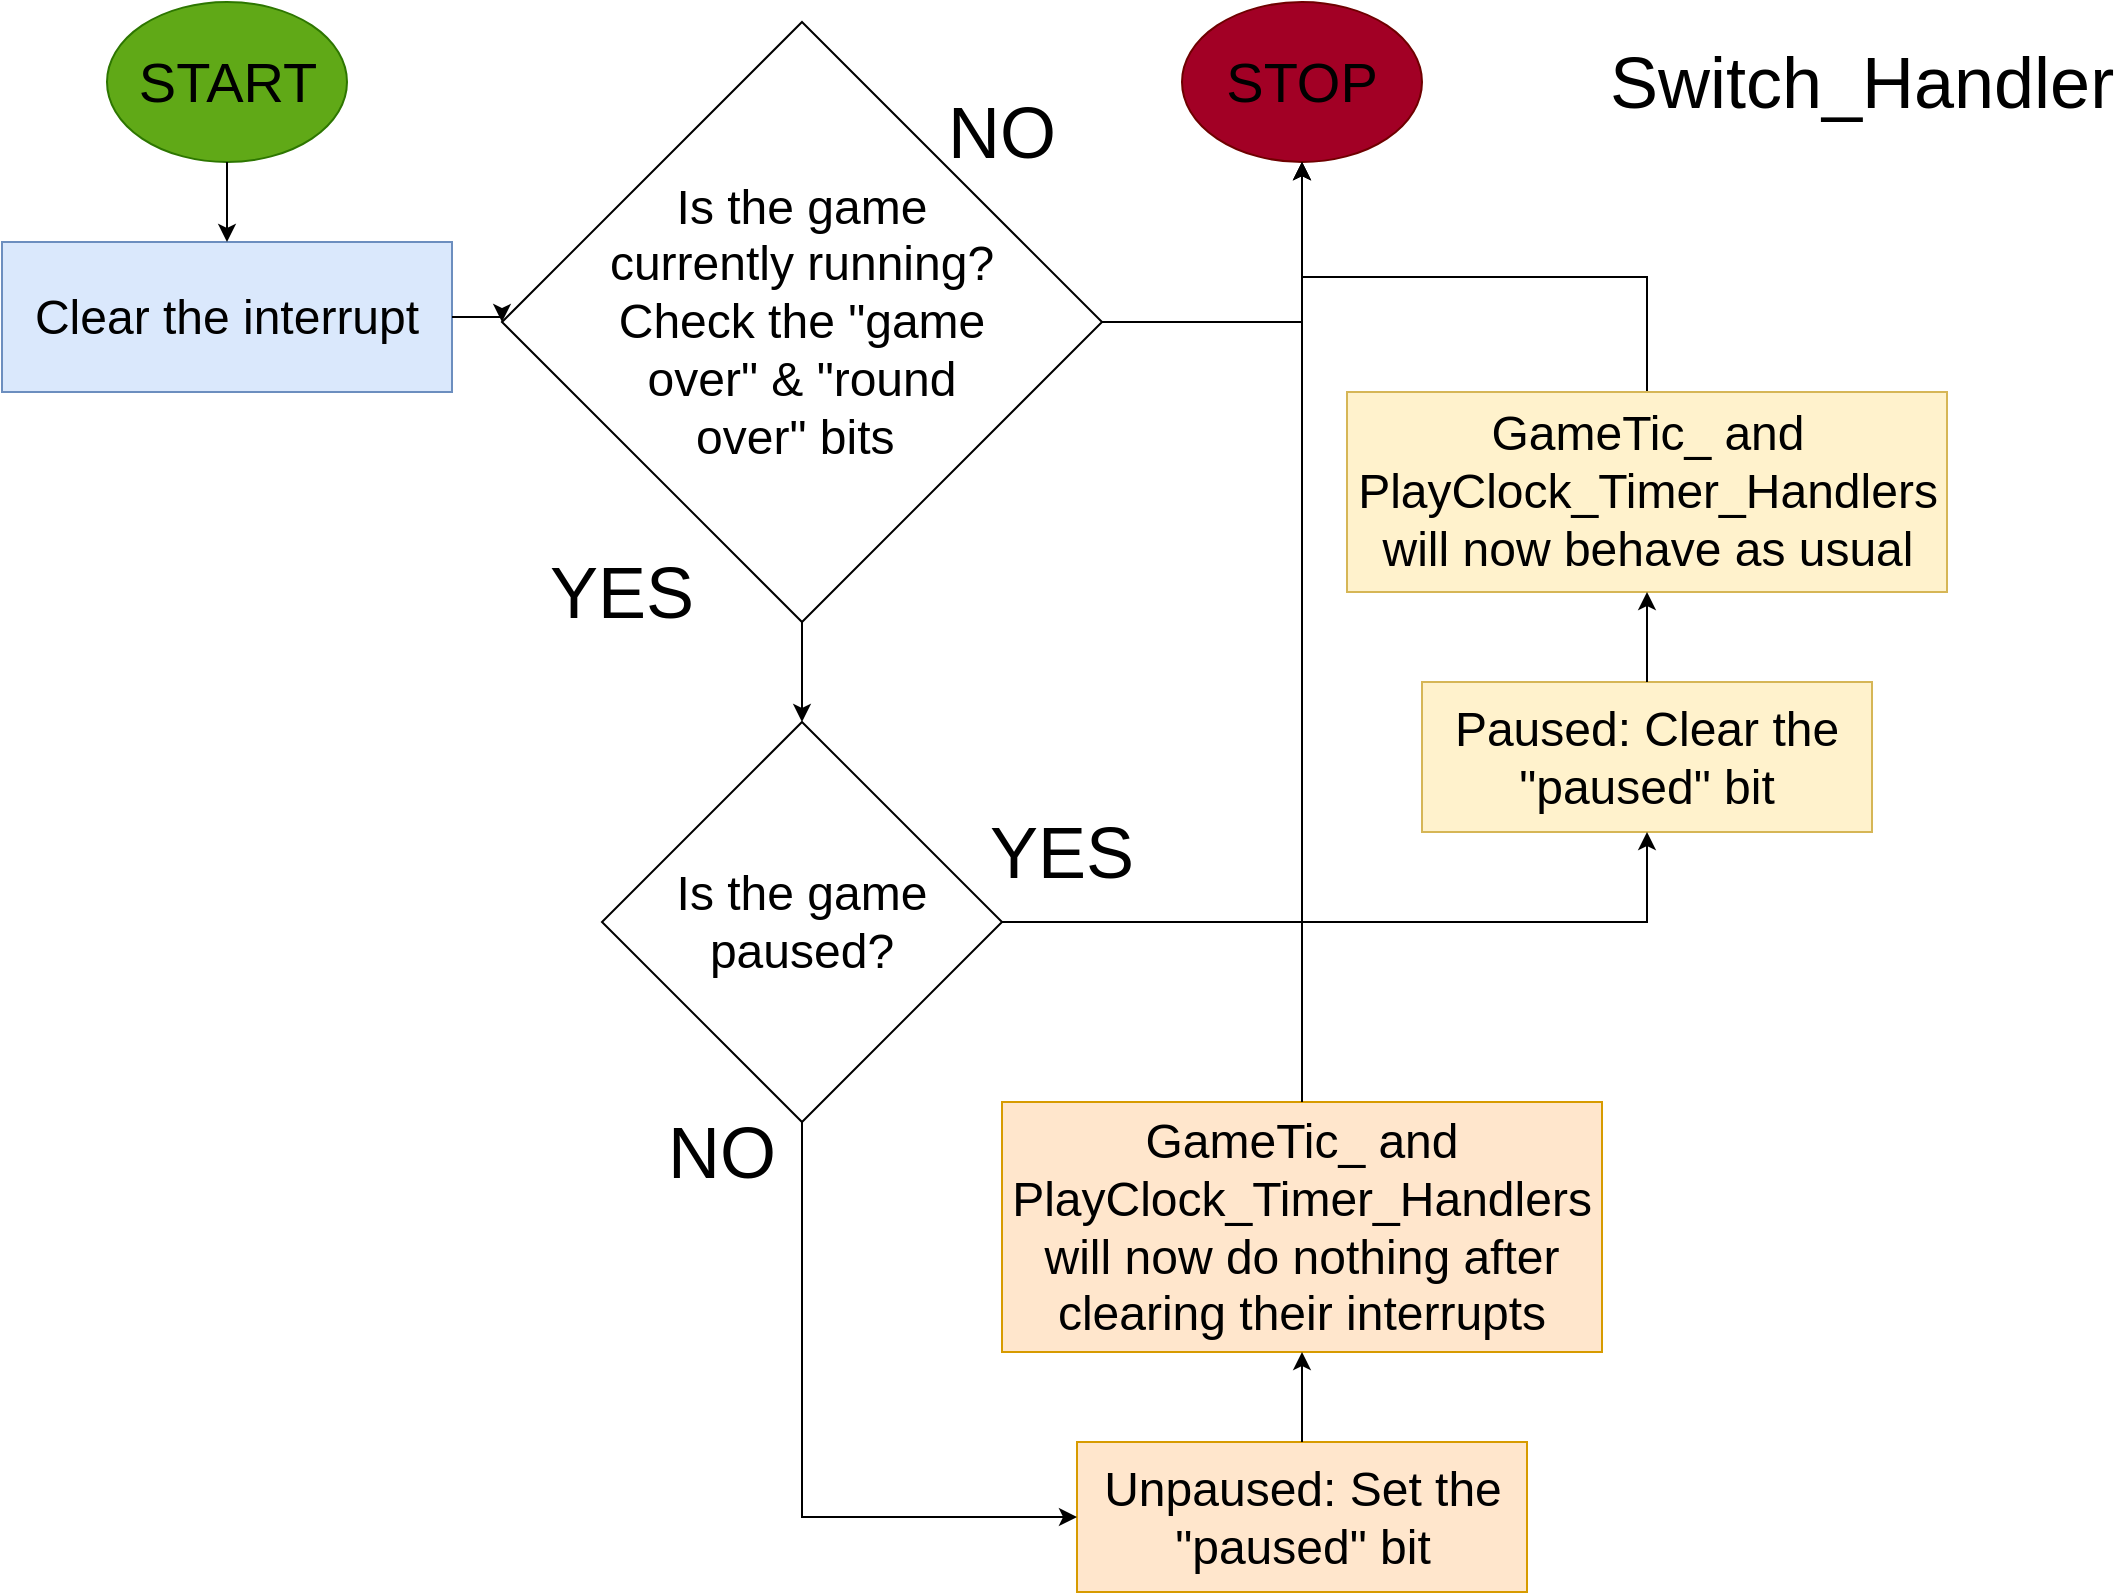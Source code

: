 <mxfile version="26.2.15">
  <diagram name="Page-1" id="Ra4zPqEsaDeOOubGr0Nf">
    <mxGraphModel dx="772" dy="501" grid="1" gridSize="10" guides="1" tooltips="1" connect="1" arrows="1" fold="1" page="1" pageScale="1" pageWidth="1100" pageHeight="850" math="0" shadow="0">
      <root>
        <mxCell id="0" />
        <mxCell id="1" parent="0" />
        <mxCell id="MHguxW8KFgHe8FZ1BcnZ-1" value="" style="group" vertex="1" connectable="0" parent="1">
          <mxGeometry x="52.5" width="120" height="80" as="geometry" />
        </mxCell>
        <mxCell id="MHguxW8KFgHe8FZ1BcnZ-2" value="" style="ellipse;whiteSpace=wrap;html=1;fillColor=#60a917;fontColor=#ffffff;strokeColor=#2D7600;" vertex="1" parent="MHguxW8KFgHe8FZ1BcnZ-1">
          <mxGeometry width="120" height="80" as="geometry" />
        </mxCell>
        <mxCell id="MHguxW8KFgHe8FZ1BcnZ-3" value="&lt;font style=&quot;font-size: 28px;&quot;&gt;START&lt;/font&gt;" style="text;html=1;align=center;verticalAlign=middle;whiteSpace=wrap;rounded=0;" vertex="1" parent="MHguxW8KFgHe8FZ1BcnZ-1">
          <mxGeometry x="30" y="25" width="60" height="30" as="geometry" />
        </mxCell>
        <mxCell id="MHguxW8KFgHe8FZ1BcnZ-4" value="&lt;font style=&quot;font-size: 36px;&quot;&gt;Switch_Handler&lt;/font&gt;" style="text;html=1;align=center;verticalAlign=middle;whiteSpace=wrap;rounded=0;" vertex="1" parent="1">
          <mxGeometry x="900" y="25" width="60" height="30" as="geometry" />
        </mxCell>
        <mxCell id="MHguxW8KFgHe8FZ1BcnZ-5" value="" style="group" vertex="1" connectable="0" parent="1">
          <mxGeometry y="120" width="225" height="75" as="geometry" />
        </mxCell>
        <mxCell id="MHguxW8KFgHe8FZ1BcnZ-6" value="" style="rounded=1;whiteSpace=wrap;html=1;" vertex="1" parent="MHguxW8KFgHe8FZ1BcnZ-5">
          <mxGeometry width="225" height="75" as="geometry" />
        </mxCell>
        <mxCell id="MHguxW8KFgHe8FZ1BcnZ-7" value="&lt;font style=&quot;font-size: 24px;&quot;&gt;Clear the interrupt&lt;/font&gt;" style="text;html=1;align=center;verticalAlign=middle;whiteSpace=wrap;rounded=0;fillColor=#dae8fc;strokeColor=#6c8ebf;" vertex="1" parent="MHguxW8KFgHe8FZ1BcnZ-5">
          <mxGeometry width="225" height="75" as="geometry" />
        </mxCell>
        <mxCell id="MHguxW8KFgHe8FZ1BcnZ-12" value="" style="group" vertex="1" connectable="0" parent="1">
          <mxGeometry x="250" y="10" width="300" height="300" as="geometry" />
        </mxCell>
        <mxCell id="MHguxW8KFgHe8FZ1BcnZ-13" value="" style="rhombus;whiteSpace=wrap;html=1;" vertex="1" parent="MHguxW8KFgHe8FZ1BcnZ-12">
          <mxGeometry width="300" height="300" as="geometry" />
        </mxCell>
        <mxCell id="MHguxW8KFgHe8FZ1BcnZ-14" value="&lt;span style=&quot;font-size: 24px;&quot;&gt;Is the game currently running?&lt;/span&gt;&lt;div&gt;&lt;span style=&quot;font-size: 24px;&quot;&gt;Check the &quot;game over&quot; &amp;amp; &quot;round over&quot; bits&amp;nbsp;&lt;/span&gt;&lt;/div&gt;" style="text;html=1;align=center;verticalAlign=middle;whiteSpace=wrap;rounded=0;" vertex="1" parent="MHguxW8KFgHe8FZ1BcnZ-12">
          <mxGeometry x="45" y="105" width="210" height="90" as="geometry" />
        </mxCell>
        <mxCell id="MHguxW8KFgHe8FZ1BcnZ-49" value="&lt;font style=&quot;font-size: 36px;&quot;&gt;YES&lt;/font&gt;" style="text;html=1;align=center;verticalAlign=middle;whiteSpace=wrap;rounded=0;" vertex="1" parent="MHguxW8KFgHe8FZ1BcnZ-12">
          <mxGeometry x="30" y="270" width="60" height="30" as="geometry" />
        </mxCell>
        <mxCell id="MHguxW8KFgHe8FZ1BcnZ-50" value="&lt;font style=&quot;font-size: 36px;&quot;&gt;NO&lt;/font&gt;" style="text;html=1;align=center;verticalAlign=middle;whiteSpace=wrap;rounded=0;" vertex="1" parent="MHguxW8KFgHe8FZ1BcnZ-12">
          <mxGeometry x="220" y="40" width="60" height="30" as="geometry" />
        </mxCell>
        <mxCell id="MHguxW8KFgHe8FZ1BcnZ-15" value="" style="group" vertex="1" connectable="0" parent="1">
          <mxGeometry x="590" y="-1.137e-13" width="120" height="80" as="geometry" />
        </mxCell>
        <mxCell id="MHguxW8KFgHe8FZ1BcnZ-16" value="" style="ellipse;whiteSpace=wrap;html=1;fillColor=#a20025;fontColor=#ffffff;strokeColor=#6F0000;" vertex="1" parent="MHguxW8KFgHe8FZ1BcnZ-15">
          <mxGeometry width="120" height="80" as="geometry" />
        </mxCell>
        <mxCell id="MHguxW8KFgHe8FZ1BcnZ-17" value="&lt;font style=&quot;font-size: 28px;&quot;&gt;STOP&lt;/font&gt;" style="text;html=1;align=center;verticalAlign=middle;whiteSpace=wrap;rounded=0;" vertex="1" parent="MHguxW8KFgHe8FZ1BcnZ-15">
          <mxGeometry x="30" y="25" width="60" height="30" as="geometry" />
        </mxCell>
        <mxCell id="MHguxW8KFgHe8FZ1BcnZ-18" value="" style="group" vertex="1" connectable="0" parent="1">
          <mxGeometry x="300" y="360" width="200" height="200" as="geometry" />
        </mxCell>
        <mxCell id="MHguxW8KFgHe8FZ1BcnZ-19" value="" style="rhombus;whiteSpace=wrap;html=1;" vertex="1" parent="MHguxW8KFgHe8FZ1BcnZ-18">
          <mxGeometry width="200" height="200" as="geometry" />
        </mxCell>
        <mxCell id="MHguxW8KFgHe8FZ1BcnZ-20" value="&lt;span style=&quot;font-size: 24px;&quot;&gt;Is the game paused?&lt;/span&gt;" style="text;html=1;align=center;verticalAlign=middle;whiteSpace=wrap;rounded=0;" vertex="1" parent="MHguxW8KFgHe8FZ1BcnZ-18">
          <mxGeometry x="30" y="70" width="140" height="60" as="geometry" />
        </mxCell>
        <mxCell id="MHguxW8KFgHe8FZ1BcnZ-24" value="" style="group" vertex="1" connectable="0" parent="1">
          <mxGeometry x="500" y="550" width="300" height="125" as="geometry" />
        </mxCell>
        <mxCell id="MHguxW8KFgHe8FZ1BcnZ-25" value="" style="rounded=1;whiteSpace=wrap;html=1;" vertex="1" parent="MHguxW8KFgHe8FZ1BcnZ-24">
          <mxGeometry width="300" height="125" as="geometry" />
        </mxCell>
        <mxCell id="MHguxW8KFgHe8FZ1BcnZ-26" value="&lt;font style=&quot;font-size: 24px;&quot;&gt;GameTic_ and PlayClock_Timer_Handlers will now do nothing after clearing their interrupts&lt;/font&gt;" style="text;html=1;align=center;verticalAlign=middle;whiteSpace=wrap;rounded=0;fillColor=#ffe6cc;strokeColor=#d79b00;" vertex="1" parent="MHguxW8KFgHe8FZ1BcnZ-24">
          <mxGeometry width="300" height="125" as="geometry" />
        </mxCell>
        <mxCell id="MHguxW8KFgHe8FZ1BcnZ-47" style="edgeStyle=orthogonalEdgeStyle;rounded=0;orthogonalLoop=1;jettySize=auto;html=1;exitX=0.5;exitY=0;exitDx=0;exitDy=0;entryX=0.5;entryY=1;entryDx=0;entryDy=0;" edge="1" parent="1" source="MHguxW8KFgHe8FZ1BcnZ-32" target="MHguxW8KFgHe8FZ1BcnZ-16">
          <mxGeometry relative="1" as="geometry" />
        </mxCell>
        <mxCell id="MHguxW8KFgHe8FZ1BcnZ-32" value="&lt;span style=&quot;font-size: 24px;&quot;&gt;GameTic_ and PlayClock_Timer_Handlers will now behave as usual&lt;/span&gt;" style="text;html=1;align=center;verticalAlign=middle;whiteSpace=wrap;rounded=0;fillColor=#fff2cc;strokeColor=#d6b656;" vertex="1" parent="1">
          <mxGeometry x="672.5" y="195" width="300" height="100" as="geometry" />
        </mxCell>
        <mxCell id="MHguxW8KFgHe8FZ1BcnZ-34" style="edgeStyle=orthogonalEdgeStyle;rounded=0;orthogonalLoop=1;jettySize=auto;html=1;exitX=1;exitY=0.5;exitDx=0;exitDy=0;entryX=0;entryY=0.5;entryDx=0;entryDy=0;" edge="1" parent="1" source="MHguxW8KFgHe8FZ1BcnZ-7" target="MHguxW8KFgHe8FZ1BcnZ-13">
          <mxGeometry relative="1" as="geometry" />
        </mxCell>
        <mxCell id="MHguxW8KFgHe8FZ1BcnZ-35" style="edgeStyle=orthogonalEdgeStyle;rounded=0;orthogonalLoop=1;jettySize=auto;html=1;exitX=0.5;exitY=1;exitDx=0;exitDy=0;entryX=0.5;entryY=0;entryDx=0;entryDy=0;" edge="1" parent="1" source="MHguxW8KFgHe8FZ1BcnZ-13" target="MHguxW8KFgHe8FZ1BcnZ-19">
          <mxGeometry relative="1" as="geometry" />
        </mxCell>
        <mxCell id="MHguxW8KFgHe8FZ1BcnZ-37" value="" style="group" vertex="1" connectable="0" parent="1">
          <mxGeometry x="710" y="340" width="225" height="75" as="geometry" />
        </mxCell>
        <mxCell id="MHguxW8KFgHe8FZ1BcnZ-38" value="" style="rounded=1;whiteSpace=wrap;html=1;" vertex="1" parent="MHguxW8KFgHe8FZ1BcnZ-37">
          <mxGeometry width="225" height="75" as="geometry" />
        </mxCell>
        <mxCell id="MHguxW8KFgHe8FZ1BcnZ-39" value="&lt;span style=&quot;font-size: 24px;&quot;&gt;Paused: Clear the &quot;paused&quot; bit&lt;/span&gt;" style="text;html=1;align=center;verticalAlign=middle;whiteSpace=wrap;rounded=0;fillColor=#fff2cc;strokeColor=#d6b656;" vertex="1" parent="MHguxW8KFgHe8FZ1BcnZ-37">
          <mxGeometry width="225" height="75" as="geometry" />
        </mxCell>
        <mxCell id="MHguxW8KFgHe8FZ1BcnZ-40" value="" style="group" vertex="1" connectable="0" parent="1">
          <mxGeometry x="537.5" y="720" width="225" height="75" as="geometry" />
        </mxCell>
        <mxCell id="MHguxW8KFgHe8FZ1BcnZ-41" value="" style="rounded=1;whiteSpace=wrap;html=1;" vertex="1" parent="MHguxW8KFgHe8FZ1BcnZ-40">
          <mxGeometry width="225" height="75" as="geometry" />
        </mxCell>
        <mxCell id="MHguxW8KFgHe8FZ1BcnZ-42" value="&lt;span style=&quot;font-size: 24px;&quot;&gt;Unpaused: Set the &quot;paused&quot; bit&lt;/span&gt;" style="text;html=1;align=center;verticalAlign=middle;whiteSpace=wrap;rounded=0;fillColor=#ffe6cc;strokeColor=#d79b00;" vertex="1" parent="MHguxW8KFgHe8FZ1BcnZ-40">
          <mxGeometry width="225" height="75" as="geometry" />
        </mxCell>
        <mxCell id="MHguxW8KFgHe8FZ1BcnZ-43" style="edgeStyle=orthogonalEdgeStyle;rounded=0;orthogonalLoop=1;jettySize=auto;html=1;exitX=1;exitY=0.5;exitDx=0;exitDy=0;entryX=0.5;entryY=1;entryDx=0;entryDy=0;" edge="1" parent="1" source="MHguxW8KFgHe8FZ1BcnZ-19" target="MHguxW8KFgHe8FZ1BcnZ-39">
          <mxGeometry relative="1" as="geometry" />
        </mxCell>
        <mxCell id="MHguxW8KFgHe8FZ1BcnZ-44" style="edgeStyle=orthogonalEdgeStyle;rounded=0;orthogonalLoop=1;jettySize=auto;html=1;exitX=0.5;exitY=1;exitDx=0;exitDy=0;entryX=0;entryY=0.5;entryDx=0;entryDy=0;" edge="1" parent="1" source="MHguxW8KFgHe8FZ1BcnZ-19" target="MHguxW8KFgHe8FZ1BcnZ-42">
          <mxGeometry relative="1" as="geometry" />
        </mxCell>
        <mxCell id="MHguxW8KFgHe8FZ1BcnZ-48" style="edgeStyle=orthogonalEdgeStyle;rounded=0;orthogonalLoop=1;jettySize=auto;html=1;exitX=1;exitY=0.5;exitDx=0;exitDy=0;entryX=0.5;entryY=1;entryDx=0;entryDy=0;" edge="1" parent="1" source="MHguxW8KFgHe8FZ1BcnZ-13" target="MHguxW8KFgHe8FZ1BcnZ-16">
          <mxGeometry relative="1" as="geometry" />
        </mxCell>
        <mxCell id="MHguxW8KFgHe8FZ1BcnZ-54" style="edgeStyle=orthogonalEdgeStyle;rounded=0;orthogonalLoop=1;jettySize=auto;html=1;exitX=0.5;exitY=0;exitDx=0;exitDy=0;entryX=0.5;entryY=1;entryDx=0;entryDy=0;" edge="1" parent="1" source="MHguxW8KFgHe8FZ1BcnZ-39" target="MHguxW8KFgHe8FZ1BcnZ-32">
          <mxGeometry relative="1" as="geometry" />
        </mxCell>
        <mxCell id="MHguxW8KFgHe8FZ1BcnZ-56" style="edgeStyle=orthogonalEdgeStyle;rounded=0;orthogonalLoop=1;jettySize=auto;html=1;exitX=0.5;exitY=0;exitDx=0;exitDy=0;entryX=0.5;entryY=1;entryDx=0;entryDy=0;" edge="1" parent="1" source="MHguxW8KFgHe8FZ1BcnZ-42" target="MHguxW8KFgHe8FZ1BcnZ-26">
          <mxGeometry relative="1" as="geometry" />
        </mxCell>
        <mxCell id="MHguxW8KFgHe8FZ1BcnZ-57" style="edgeStyle=orthogonalEdgeStyle;rounded=0;orthogonalLoop=1;jettySize=auto;html=1;exitX=0.5;exitY=0;exitDx=0;exitDy=0;entryX=0.5;entryY=1;entryDx=0;entryDy=0;" edge="1" parent="1" source="MHguxW8KFgHe8FZ1BcnZ-26" target="MHguxW8KFgHe8FZ1BcnZ-16">
          <mxGeometry relative="1" as="geometry" />
        </mxCell>
        <mxCell id="MHguxW8KFgHe8FZ1BcnZ-58" value="&lt;font style=&quot;font-size: 36px;&quot;&gt;YES&lt;/font&gt;" style="text;html=1;align=center;verticalAlign=middle;whiteSpace=wrap;rounded=0;" vertex="1" parent="1">
          <mxGeometry x="500" y="410" width="60" height="30" as="geometry" />
        </mxCell>
        <mxCell id="MHguxW8KFgHe8FZ1BcnZ-59" value="&lt;font style=&quot;font-size: 36px;&quot;&gt;NO&lt;/font&gt;" style="text;html=1;align=center;verticalAlign=middle;whiteSpace=wrap;rounded=0;" vertex="1" parent="1">
          <mxGeometry x="330" y="560" width="60" height="30" as="geometry" />
        </mxCell>
        <mxCell id="MHguxW8KFgHe8FZ1BcnZ-60" style="edgeStyle=orthogonalEdgeStyle;rounded=0;orthogonalLoop=1;jettySize=auto;html=1;exitX=0.5;exitY=1;exitDx=0;exitDy=0;entryX=0.5;entryY=0;entryDx=0;entryDy=0;" edge="1" parent="1" source="MHguxW8KFgHe8FZ1BcnZ-2" target="MHguxW8KFgHe8FZ1BcnZ-7">
          <mxGeometry relative="1" as="geometry" />
        </mxCell>
      </root>
    </mxGraphModel>
  </diagram>
</mxfile>

